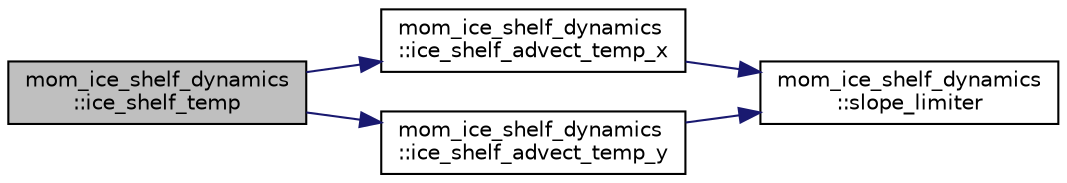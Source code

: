 digraph "mom_ice_shelf_dynamics::ice_shelf_temp"
{
 // INTERACTIVE_SVG=YES
 // LATEX_PDF_SIZE
  edge [fontname="Helvetica",fontsize="10",labelfontname="Helvetica",labelfontsize="10"];
  node [fontname="Helvetica",fontsize="10",shape=record];
  rankdir="LR";
  Node1 [label="mom_ice_shelf_dynamics\l::ice_shelf_temp",height=0.2,width=0.4,color="black", fillcolor="grey75", style="filled", fontcolor="black",tooltip="This subroutine updates the vertically averaged ice shelf temperature."];
  Node1 -> Node2 [color="midnightblue",fontsize="10",style="solid",fontname="Helvetica"];
  Node2 [label="mom_ice_shelf_dynamics\l::ice_shelf_advect_temp_x",height=0.2,width=0.4,color="black", fillcolor="white", style="filled",URL="$namespacemom__ice__shelf__dynamics.html#a35d04c53a336a68833557924e6f90e3a",tooltip=" "];
  Node2 -> Node3 [color="midnightblue",fontsize="10",style="solid",fontname="Helvetica"];
  Node3 [label="mom_ice_shelf_dynamics\l::slope_limiter",height=0.2,width=0.4,color="black", fillcolor="white", style="filled",URL="$namespacemom__ice__shelf__dynamics.html#a0e3d8eb91b7cbea4bb6b5063f5b1aada",tooltip="used for flux limiting in advective subroutines Van Leer limiter (source: Wikipedia)"];
  Node1 -> Node4 [color="midnightblue",fontsize="10",style="solid",fontname="Helvetica"];
  Node4 [label="mom_ice_shelf_dynamics\l::ice_shelf_advect_temp_y",height=0.2,width=0.4,color="black", fillcolor="white", style="filled",URL="$namespacemom__ice__shelf__dynamics.html#a210fb4837553eca5fc60c86367bbad26",tooltip=" "];
  Node4 -> Node3 [color="midnightblue",fontsize="10",style="solid",fontname="Helvetica"];
}
